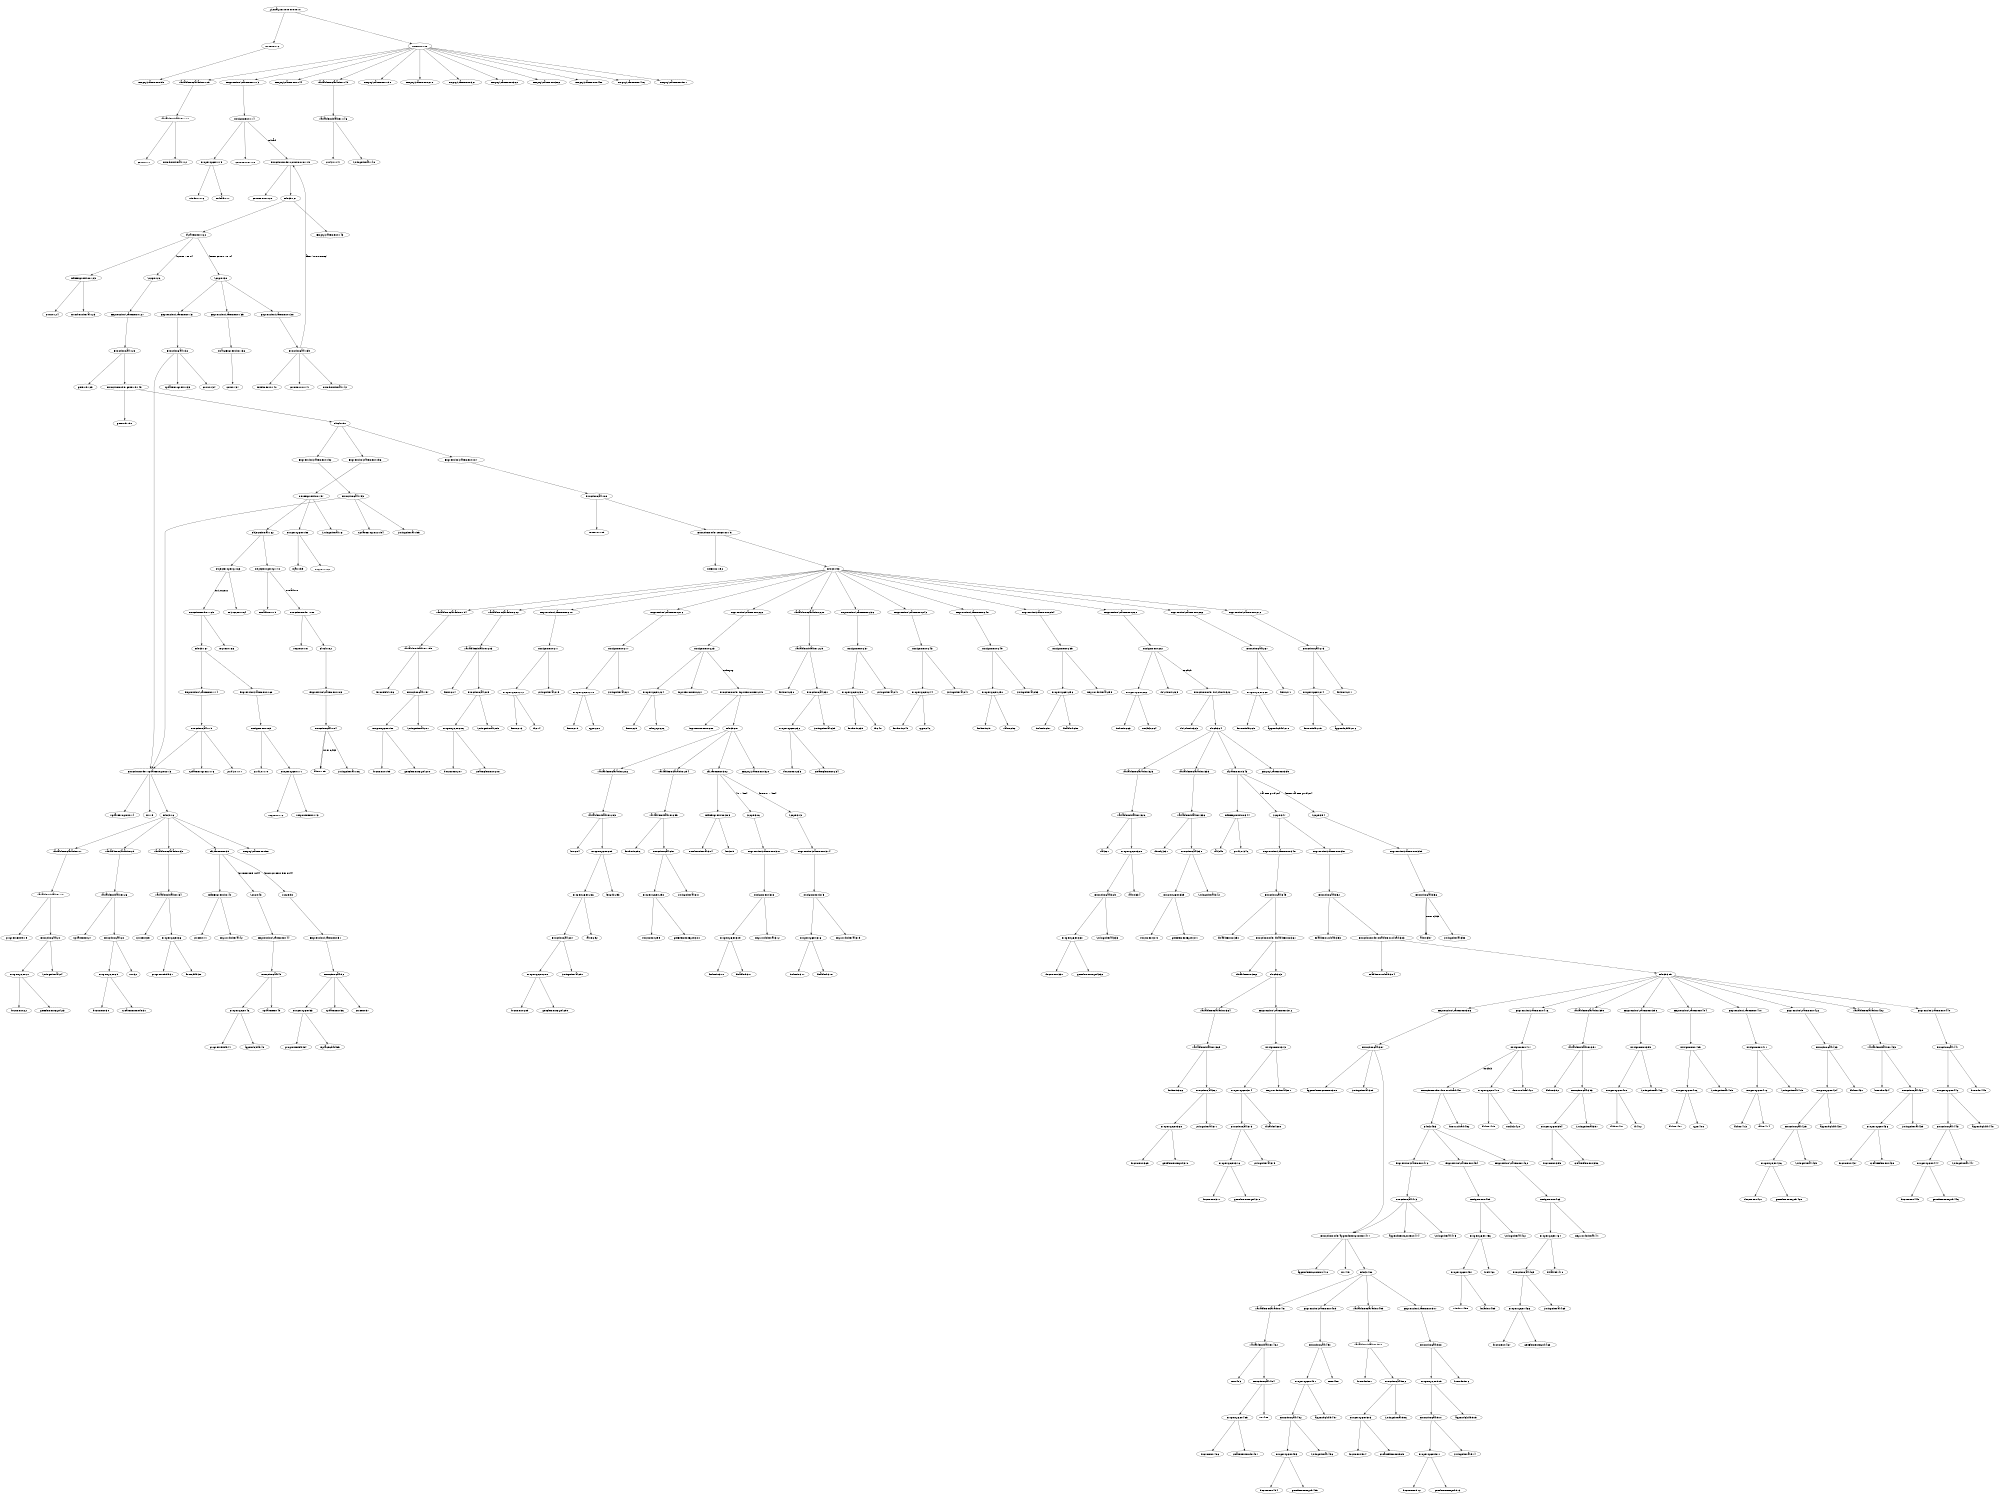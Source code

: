 digraph CallGraph {
size="15.0,10.0";
ratio="0.75";
JSAnalyzer_0000000010;
JSAnalyzer_0000000012[label="AstRoot:12"];
JSAnalyzer_0000000013[label="FunctionNode: updateProgress:13"];
JSAnalyzer_0000000014[label="updateProgress:14"];
JSAnalyzer_0000000015[label="str:15"];
JSAnalyzer_0000000016[label="Block:16"];
JSAnalyzer_0000000017[label="VariableDeclaration:17"];
JSAnalyzer_0000000018[label="VariableInitializer:18"];
JSAnalyzer_0000000019[label="progressField:19"];
JSAnalyzer_0000000020[label="FunctionCall:20"];
JSAnalyzer_0000000021[label="PropertyGet:21"];
JSAnalyzer_0000000022[label="document:22"];
JSAnalyzer_0000000023[label="getElementById:23"];
JSAnalyzer_0000000024[label="StringLiteral:24"];
JSAnalyzer_0000000025[label="VariableDeclaration:25"];
JSAnalyzer_0000000026[label="VariableInitializer:26"];
JSAnalyzer_0000000027[label="updateText:27"];
JSAnalyzer_0000000028[label="FunctionCall:28"];
JSAnalyzer_0000000029[label="PropertyGet:29"];
JSAnalyzer_0000000030[label="document:30"];
JSAnalyzer_0000000031[label="createTextNode:31"];
JSAnalyzer_0000000032[label="str:32"];
JSAnalyzer_0000000033[label="VariableDeclaration:33"];
JSAnalyzer_0000000034[label="VariableInitializer:34"];
JSAnalyzer_0000000035[label="curText:35"];
JSAnalyzer_0000000036[label="PropertyGet:36"];
JSAnalyzer_0000000037[label="progressField:37"];
JSAnalyzer_0000000038[label="firstChild:38"];
JSAnalyzer_0000000039[label="IfStatement:39"];
JSAnalyzer_0000000040[label="InfixExpression:40"];
JSAnalyzer_0000000041[label="curText:41"];
JSAnalyzer_0000000042[label="KeywordLiteral:42"];
JSAnalyzer_0000000043[label="Scope:43"];
JSAnalyzer_0000000044[label="ExpressionStatement:44"];
JSAnalyzer_0000000045[label="FunctionCall:45"];
JSAnalyzer_0000000046[label="PropertyGet:46"];
JSAnalyzer_0000000047[label="progressField:47"];
JSAnalyzer_0000000048[label="appendChild:48"];
JSAnalyzer_0000000049[label="updateText:49"];
JSAnalyzer_0000000050[label="Scope:50"];
JSAnalyzer_0000000051[label="ExpressionStatement:51"];
JSAnalyzer_0000000052[label="FunctionCall:52"];
JSAnalyzer_0000000053[label="PropertyGet:53"];
JSAnalyzer_0000000054[label="progressField:54"];
JSAnalyzer_0000000055[label="replaceChild:55"];
JSAnalyzer_0000000056[label="updateText:56"];
JSAnalyzer_0000000057[label="curText:57"];
JSAnalyzer_0000000058[label="EmptyStatement:58"];
JSAnalyzer_0000000059[label="EmptyStatement:59"];
JSAnalyzer_0000000108[label="AstRoot:108"];
JSAnalyzer_0000000109[label="VariableDeclaration:109"];
JSAnalyzer_0000000110[label="VariableInitializer:110"];
JSAnalyzer_0000000111[label="count:111"];
JSAnalyzer_0000000112[label="NumberLiteral:112"];
JSAnalyzer_0000000113[label="ExpressionStatement:113"];
JSAnalyzer_0000000114[label="Assignment:114"];
JSAnalyzer_0000000115[label="PropertyGet:115"];
JSAnalyzer_0000000116[label="window:116"];
JSAnalyzer_0000000117[label="onload:117"];
JSAnalyzer_0000000118[label="countDown:118"];
JSAnalyzer_0000000119[label="FunctionNode: countDown:119"];
JSAnalyzer_0000000120[label="countDown:120"];
JSAnalyzer_0000000121[label="Block:121"];
JSAnalyzer_0000000122[label="IfStatement:122"];
JSAnalyzer_0000000123[label="InfixExpression:123"];
JSAnalyzer_0000000124[label="count:124"];
JSAnalyzer_0000000125[label="NumberLiteral:125"];
JSAnalyzer_0000000126[label="Scope:126"];
JSAnalyzer_0000000127[label="ExpressionStatement:127"];
JSAnalyzer_0000000128[label="FunctionCall:128"];
JSAnalyzer_0000000129[label="getPwd:129"];
JSAnalyzer_0000000130[label="Scope:130"];
JSAnalyzer_0000000131[label="ExpressionStatement:131"];
JSAnalyzer_0000000132[label="FunctionCall:132"];
JSAnalyzer_0000000133[label="updateProgress:133"];
JSAnalyzer_0000000134[label="count:134"];
JSAnalyzer_0000000135[label="ExpressionStatement:135"];
JSAnalyzer_0000000136[label="UnaryExpression:136"];
JSAnalyzer_0000000137[label="count:137"];
JSAnalyzer_0000000138[label="ExpressionStatement:138"];
JSAnalyzer_0000000139[label="FunctionCall:139"];
JSAnalyzer_0000000140[label="setTimeout:140"];
JSAnalyzer_0000000141[label="countDown:141"];
JSAnalyzer_0000000142[label="NumberLiteral:142"];
JSAnalyzer_0000000143[label="EmptyStatement:143"];
JSAnalyzer_0000000144[label="EmptyStatement:144"];
JSAnalyzer_0000000145[label="VariableDeclaration:145"];
JSAnalyzer_0000000146[label="VariableInitializer:146"];
JSAnalyzer_0000000147[label="pwdStr:147"];
JSAnalyzer_0000000148[label="StringLiteral:148"];
JSAnalyzer_0000000149[label="FunctionNode: getPwd:149"];
JSAnalyzer_0000000150[label="getPwd:150"];
JSAnalyzer_0000000151[label="Block:151"];
JSAnalyzer_0000000152[label="ExpressionStatement:152"];
JSAnalyzer_0000000153[label="FunctionCall:153"];
JSAnalyzer_0000000154[label="updateProgress:154"];
JSAnalyzer_0000000155[label="StringLiteral:155"];
JSAnalyzer_0000000156[label="ExpressionStatement:156"];
JSAnalyzer_0000000157[label="NewExpression:157"];
JSAnalyzer_0000000158[label="PropertyGet:158"];
JSAnalyzer_0000000159[label="Ajax:159"];
JSAnalyzer_0000000160[label="Request:160"];
JSAnalyzer_0000000161[label="StringLiteral:161"];
JSAnalyzer_0000000162[label="ObjectLiteral:162"];
JSAnalyzer_0000000163[label="ObjectProperty:163"];
JSAnalyzer_0000000164[label="onSuccess:164"];
JSAnalyzer_0000000165[label="FunctionNode: :165"];
JSAnalyzer_0000000166[label="request:166"];
JSAnalyzer_0000000167[label="Block:167"];
JSAnalyzer_0000000168[label="ExpressionStatement:168"];
JSAnalyzer_0000000169[label="Assignment:169"];
JSAnalyzer_0000000170[label="pwdStr:170"];
JSAnalyzer_0000000171[label="PropertyGet:171"];
JSAnalyzer_0000000172[label="request:172"];
JSAnalyzer_0000000173[label="responseText:173"];
JSAnalyzer_0000000174[label="ExpressionStatement:174"];
JSAnalyzer_0000000175[label="FunctionCall:175"];
JSAnalyzer_0000000176[label="updateProgress:176"];
JSAnalyzer_0000000177[label="pwdStr:177"];
JSAnalyzer_0000000178[label="ObjectProperty:178"];
JSAnalyzer_0000000179[label="onFailure:179"];
JSAnalyzer_0000000180[label="FunctionNode: :180"];
JSAnalyzer_0000000181[label="request:181"];
JSAnalyzer_0000000182[label="Block:182"];
JSAnalyzer_0000000183[label="ExpressionStatement:183"];
JSAnalyzer_0000000184[label="FunctionCall:184"];
JSAnalyzer_0000000185[label="alert:185"];
JSAnalyzer_0000000186[label="StringLiteral:186"];
JSAnalyzer_0000000187[label="ExpressionStatement:187"];
JSAnalyzer_0000000188[label="FunctionCall:188"];
JSAnalyzer_0000000189[label="setForm:189"];
JSAnalyzer_0000000190[label="EmptyStatement:190"];
JSAnalyzer_0000000191[label="FunctionNode: setForm:191"];
JSAnalyzer_0000000192[label="setForm:192"];
JSAnalyzer_0000000193[label="Block:193"];
JSAnalyzer_0000000194[label="VariableDeclaration:194"];
JSAnalyzer_0000000195[label="VariableInitializer:195"];
JSAnalyzer_0000000196[label="formField:196"];
JSAnalyzer_0000000197[label="FunctionCall:197"];
JSAnalyzer_0000000198[label="PropertyGet:198"];
JSAnalyzer_0000000199[label="document:199"];
JSAnalyzer_0000000200[label="getElementById:200"];
JSAnalyzer_0000000201[label="StringLiteral:201"];
JSAnalyzer_0000000202[label="VariableDeclaration:202"];
JSAnalyzer_0000000203[label="VariableInitializer:203"];
JSAnalyzer_0000000204[label="ftext:204"];
JSAnalyzer_0000000205[label="FunctionCall:205"];
JSAnalyzer_0000000206[label="PropertyGet:206"];
JSAnalyzer_0000000207[label="document:207"];
JSAnalyzer_0000000208[label="createElement:208"];
JSAnalyzer_0000000209[label="StringLiteral:209"];
JSAnalyzer_0000000210[label="ExpressionStatement:210"];
JSAnalyzer_0000000211[label="Assignment:211"];
JSAnalyzer_0000000212[label="PropertyGet:212"];
JSAnalyzer_0000000213[label="ftext:213"];
JSAnalyzer_0000000214[label="id:214"];
JSAnalyzer_0000000215[label="StringLiteral:215"];
JSAnalyzer_0000000216[label="ExpressionStatement:216"];
JSAnalyzer_0000000217[label="Assignment:217"];
JSAnalyzer_0000000218[label="PropertyGet:218"];
JSAnalyzer_0000000219[label="ftext:219"];
JSAnalyzer_0000000220[label="type:220"];
JSAnalyzer_0000000221[label="StringLiteral:221"];
JSAnalyzer_0000000222[label="ExpressionStatement:222"];
JSAnalyzer_0000000223[label="Assignment:223"];
JSAnalyzer_0000000224[label="PropertyGet:224"];
JSAnalyzer_0000000225[label="ftext:225"];
JSAnalyzer_0000000226[label="onkeyup:226"];
JSAnalyzer_0000000227[label="inputFormText:227"];
JSAnalyzer_0000000228[label="VariableDeclaration:228"];
JSAnalyzer_0000000229[label="VariableInitializer:229"];
JSAnalyzer_0000000230[label="fsubmit:230"];
JSAnalyzer_0000000231[label="FunctionCall:231"];
JSAnalyzer_0000000232[label="PropertyGet:232"];
JSAnalyzer_0000000233[label="document:233"];
JSAnalyzer_0000000234[label="createElement:234"];
JSAnalyzer_0000000235[label="StringLiteral:235"];
JSAnalyzer_0000000236[label="ExpressionStatement:236"];
JSAnalyzer_0000000237[label="Assignment:237"];
JSAnalyzer_0000000238[label="PropertyGet:238"];
JSAnalyzer_0000000239[label="fsubmit:239"];
JSAnalyzer_0000000240[label="id:240"];
JSAnalyzer_0000000241[label="StringLiteral:241"];
JSAnalyzer_0000000242[label="ExpressionStatement:242"];
JSAnalyzer_0000000243[label="Assignment:243"];
JSAnalyzer_0000000244[label="PropertyGet:244"];
JSAnalyzer_0000000245[label="fsubmit:245"];
JSAnalyzer_0000000246[label="type:246"];
JSAnalyzer_0000000247[label="StringLiteral:247"];
JSAnalyzer_0000000248[label="ExpressionStatement:248"];
JSAnalyzer_0000000249[label="Assignment:249"];
JSAnalyzer_0000000250[label="PropertyGet:250"];
JSAnalyzer_0000000251[label="fsubmit:251"];
JSAnalyzer_0000000252[label="value:252"];
JSAnalyzer_0000000253[label="StringLiteral:253"];
JSAnalyzer_0000000254[label="ExpressionStatement:254"];
JSAnalyzer_0000000255[label="Assignment:255"];
JSAnalyzer_0000000256[label="PropertyGet:256"];
JSAnalyzer_0000000257[label="fsubmit:257"];
JSAnalyzer_0000000258[label="disabled:258"];
JSAnalyzer_0000000259[label="KeywordLiteral:259"];
JSAnalyzer_0000000260[label="ExpressionStatement:260"];
JSAnalyzer_0000000261[label="Assignment:261"];
JSAnalyzer_0000000262[label="PropertyGet:262"];
JSAnalyzer_0000000263[label="fsubmit:263"];
JSAnalyzer_0000000264[label="onclick:264"];
JSAnalyzer_0000000265[label="doSubmit:265"];
JSAnalyzer_0000000266[label="ExpressionStatement:266"];
JSAnalyzer_0000000267[label="FunctionCall:267"];
JSAnalyzer_0000000268[label="PropertyGet:268"];
JSAnalyzer_0000000269[label="formField:269"];
JSAnalyzer_0000000270[label="appendChild:270"];
JSAnalyzer_0000000271[label="ftext:271"];
JSAnalyzer_0000000272[label="ExpressionStatement:272"];
JSAnalyzer_0000000273[label="FunctionCall:273"];
JSAnalyzer_0000000274[label="PropertyGet:274"];
JSAnalyzer_0000000275[label="formField:275"];
JSAnalyzer_0000000276[label="appendChild:276"];
JSAnalyzer_0000000277[label="fsubmit:277"];
JSAnalyzer_0000000278[label="EmptyStatement:278"];
JSAnalyzer_0000000279[label="FunctionNode: inputFormText:279"];
JSAnalyzer_0000000280[label="inputFormText:280"];
JSAnalyzer_0000000281[label="Block:281"];
JSAnalyzer_0000000282[label="VariableDeclaration:282"];
JSAnalyzer_0000000283[label="VariableInitializer:283"];
JSAnalyzer_0000000284[label="len:284"];
JSAnalyzer_0000000285[label="PropertyGet:285"];
JSAnalyzer_0000000286[label="PropertyGet:286"];
JSAnalyzer_0000000287[label="FunctionCall:287"];
JSAnalyzer_0000000288[label="PropertyGet:288"];
JSAnalyzer_0000000289[label="document:289"];
JSAnalyzer_0000000290[label="getElementById:290"];
JSAnalyzer_0000000291[label="StringLiteral:291"];
JSAnalyzer_0000000292[label="value:292"];
JSAnalyzer_0000000293[label="length:293"];
JSAnalyzer_0000000294[label="VariableDeclaration:294"];
JSAnalyzer_0000000295[label="VariableInitializer:295"];
JSAnalyzer_0000000296[label="fsubmit:296"];
JSAnalyzer_0000000297[label="FunctionCall:297"];
JSAnalyzer_0000000298[label="PropertyGet:298"];
JSAnalyzer_0000000299[label="document:299"];
JSAnalyzer_0000000300[label="getElementById:300"];
JSAnalyzer_0000000301[label="StringLiteral:301"];
JSAnalyzer_0000000302[label="IfStatement:302"];
JSAnalyzer_0000000303[label="InfixExpression:303"];
JSAnalyzer_0000000304[label="NumberLiteral:304"];
JSAnalyzer_0000000305[label="len:305"];
JSAnalyzer_0000000306[label="Scope:306"];
JSAnalyzer_0000000307[label="ExpressionStatement:307"];
JSAnalyzer_0000000308[label="Assignment:308"];
JSAnalyzer_0000000309[label="PropertyGet:309"];
JSAnalyzer_0000000310[label="fsubmit:310"];
JSAnalyzer_0000000311[label="disabled:311"];
JSAnalyzer_0000000312[label="KeywordLiteral:312"];
JSAnalyzer_0000000313[label="Scope:313"];
JSAnalyzer_0000000314[label="ExpressionStatement:314"];
JSAnalyzer_0000000315[label="Assignment:315"];
JSAnalyzer_0000000316[label="PropertyGet:316"];
JSAnalyzer_0000000317[label="fsubmit:317"];
JSAnalyzer_0000000318[label="disabled:318"];
JSAnalyzer_0000000319[label="KeywordLiteral:319"];
JSAnalyzer_0000000320[label="EmptyStatement:320"];
JSAnalyzer_0000000321[label="EmptyStatement:321"];
JSAnalyzer_0000000322[label="FunctionNode: doSubmit:322"];
JSAnalyzer_0000000323[label="doSubmit:323"];
JSAnalyzer_0000000324[label="Block:324"];
JSAnalyzer_0000000325[label="VariableDeclaration:325"];
JSAnalyzer_0000000326[label="VariableInitializer:326"];
JSAnalyzer_0000000327[label="val:327"];
JSAnalyzer_0000000328[label="PropertyGet:328"];
JSAnalyzer_0000000329[label="FunctionCall:329"];
JSAnalyzer_0000000330[label="PropertyGet:330"];
JSAnalyzer_0000000331[label="document:331"];
JSAnalyzer_0000000332[label="getElementById:332"];
JSAnalyzer_0000000333[label="StringLiteral:333"];
JSAnalyzer_0000000334[label="value:334"];
JSAnalyzer_0000000335[label="VariableDeclaration:335"];
JSAnalyzer_0000000336[label="VariableInitializer:336"];
JSAnalyzer_0000000337[label="divObj:337"];
JSAnalyzer_0000000338[label="FunctionCall:338"];
JSAnalyzer_0000000339[label="PropertyGet:339"];
JSAnalyzer_0000000340[label="document:340"];
JSAnalyzer_0000000341[label="getElementById:341"];
JSAnalyzer_0000000342[label="StringLiteral:342"];
JSAnalyzer_0000000343[label="IfStatement:343"];
JSAnalyzer_0000000344[label="InfixExpression:344"];
JSAnalyzer_0000000345[label="val:345"];
JSAnalyzer_0000000346[label="pwdStr:346"];
JSAnalyzer_0000000347[label="Scope:347"];
JSAnalyzer_0000000348[label="ExpressionStatement:348"];
JSAnalyzer_0000000349[label="FunctionCall:349"];
JSAnalyzer_0000000350[label="disableForm:350"];
JSAnalyzer_0000000351[label="ExpressionStatement:351"];
JSAnalyzer_0000000352[label="FunctionCall:352"];
JSAnalyzer_0000000353[label="enableDownload:353"];
JSAnalyzer_0000000354[label="Scope:354"];
JSAnalyzer_0000000355[label="ExpressionStatement:355"];
JSAnalyzer_0000000356[label="FunctionCall:356"];
JSAnalyzer_0000000357[label="alert:357"];
JSAnalyzer_0000000358[label="StringLiteral:358"];
JSAnalyzer_0000000359[label="EmptyStatement:359"];
JSAnalyzer_0000000360[label="EmptyStatement:360"];
JSAnalyzer_0000000361[label="FunctionNode: disableForm:361"];
JSAnalyzer_0000000362[label="disableForm:362"];
JSAnalyzer_0000000363[label="Block:363"];
JSAnalyzer_0000000364[label="VariableDeclaration:364"];
JSAnalyzer_0000000365[label="VariableInitializer:365"];
JSAnalyzer_0000000366[label="fsubmit:366"];
JSAnalyzer_0000000367[label="FunctionCall:367"];
JSAnalyzer_0000000368[label="PropertyGet:368"];
JSAnalyzer_0000000369[label="document:369"];
JSAnalyzer_0000000370[label="getElementById:370"];
JSAnalyzer_0000000371[label="StringLiteral:371"];
JSAnalyzer_0000000372[label="ExpressionStatement:372"];
JSAnalyzer_0000000373[label="Assignment:373"];
JSAnalyzer_0000000374[label="PropertyGet:374"];
JSAnalyzer_0000000375[label="FunctionCall:375"];
JSAnalyzer_0000000376[label="PropertyGet:376"];
JSAnalyzer_0000000377[label="document:377"];
JSAnalyzer_0000000378[label="getElementById:378"];
JSAnalyzer_0000000379[label="StringLiteral:379"];
JSAnalyzer_0000000380[label="disabled:380"];
JSAnalyzer_0000000381[label="KeywordLiteral:381"];
JSAnalyzer_0000000382[label="EmptyStatement:382"];
JSAnalyzer_0000000383[label="FunctionNode: enableDownload:383"];
JSAnalyzer_0000000384[label="enableDownload:384"];
JSAnalyzer_0000000385[label="Block:385"];
JSAnalyzer_0000000386[label="ExpressionStatement:386"];
JSAnalyzer_0000000387[label="FunctionCall:387"];
JSAnalyzer_0000000388[label="appendTextContent:388"];
JSAnalyzer_0000000389[label="StringLiteral:389"];
JSAnalyzer_0000000390[label="VariableDeclaration:390"];
JSAnalyzer_0000000391[label="VariableInitializer:391"];
JSAnalyzer_0000000392[label="dl_btn:392"];
JSAnalyzer_0000000393[label="FunctionCall:393"];
JSAnalyzer_0000000394[label="PropertyGet:394"];
JSAnalyzer_0000000395[label="document:395"];
JSAnalyzer_0000000396[label="createElement:396"];
JSAnalyzer_0000000397[label="StringLiteral:397"];
JSAnalyzer_0000000398[label="ExpressionStatement:398"];
JSAnalyzer_0000000399[label="Assignment:399"];
JSAnalyzer_0000000400[label="PropertyGet:400"];
JSAnalyzer_0000000401[label="dl_btn:401"];
JSAnalyzer_0000000402[label="id:402"];
JSAnalyzer_0000000403[label="StringLiteral:403"];
JSAnalyzer_0000000404[label="ExpressionStatement:404"];
JSAnalyzer_0000000405[label="Assignment:405"];
JSAnalyzer_0000000406[label="PropertyGet:406"];
JSAnalyzer_0000000407[label="dl_btn:407"];
JSAnalyzer_0000000408[label="type:408"];
JSAnalyzer_0000000409[label="StringLiteral:409"];
JSAnalyzer_0000000410[label="ExpressionStatement:410"];
JSAnalyzer_0000000411[label="Assignment:411"];
JSAnalyzer_0000000412[label="PropertyGet:412"];
JSAnalyzer_0000000413[label="dl_btn:413"];
JSAnalyzer_0000000414[label="value:414"];
JSAnalyzer_0000000415[label="StringLiteral:415"];
JSAnalyzer_0000000416[label="ExpressionStatement:416"];
JSAnalyzer_0000000417[label="Assignment:417"];
JSAnalyzer_0000000418[label="PropertyGet:418"];
JSAnalyzer_0000000419[label="dl_btn:419"];
JSAnalyzer_0000000420[label="onclick:420"];
JSAnalyzer_0000000421[label="doDownload:421"];
JSAnalyzer_0000000422[label="ExpressionStatement:422"];
JSAnalyzer_0000000423[label="FunctionCall:423"];
JSAnalyzer_0000000424[label="PropertyGet:424"];
JSAnalyzer_0000000425[label="FunctionCall:425"];
JSAnalyzer_0000000426[label="PropertyGet:426"];
JSAnalyzer_0000000427[label="document:427"];
JSAnalyzer_0000000428[label="getElementById:428"];
JSAnalyzer_0000000429[label="StringLiteral:429"];
JSAnalyzer_0000000430[label="appendChild:430"];
JSAnalyzer_0000000431[label="dl_btn:431"];
JSAnalyzer_0000000432[label="VariableDeclaration:432"];
JSAnalyzer_0000000433[label="VariableInitializer:433"];
JSAnalyzer_0000000434[label="brNode:434"];
JSAnalyzer_0000000435[label="FunctionCall:435"];
JSAnalyzer_0000000436[label="PropertyGet:436"];
JSAnalyzer_0000000437[label="document:437"];
JSAnalyzer_0000000438[label="createElement:438"];
JSAnalyzer_0000000439[label="StringLiteral:439"];
JSAnalyzer_0000000440[label="ExpressionStatement:440"];
JSAnalyzer_0000000441[label="FunctionCall:441"];
JSAnalyzer_0000000442[label="PropertyGet:442"];
JSAnalyzer_0000000443[label="FunctionCall:443"];
JSAnalyzer_0000000444[label="PropertyGet:444"];
JSAnalyzer_0000000445[label="document:445"];
JSAnalyzer_0000000446[label="getElementById:446"];
JSAnalyzer_0000000447[label="StringLiteral:447"];
JSAnalyzer_0000000448[label="appendChild:448"];
JSAnalyzer_0000000449[label="brNode:449"];
JSAnalyzer_0000000450[label="EmptyStatement:450"];
JSAnalyzer_0000000451[label="FunctionNode: doDownload:451"];
JSAnalyzer_0000000452[label="doDownload:452"];
JSAnalyzer_0000000453[label="Block:453"];
JSAnalyzer_0000000454[label="ExpressionStatement:454"];
JSAnalyzer_0000000455[label="Assignment:455"];
JSAnalyzer_0000000456[label="PropertyGet:456"];
JSAnalyzer_0000000457[label="PropertyGet:457"];
JSAnalyzer_0000000458[label="window:458"];
JSAnalyzer_0000000459[label="location:459"];
JSAnalyzer_0000000460[label="href:460"];
JSAnalyzer_0000000461[label="StringLiteral:461"];
JSAnalyzer_0000000462[label="ExpressionStatement:462"];
JSAnalyzer_0000000463[label="Assignment:463"];
JSAnalyzer_0000000464[label="PropertyGet:464"];
JSAnalyzer_0000000465[label="FunctionCall:465"];
JSAnalyzer_0000000466[label="PropertyGet:466"];
JSAnalyzer_0000000467[label="document:467"];
JSAnalyzer_0000000468[label="getElementById:468"];
JSAnalyzer_0000000469[label="StringLiteral:469"];
JSAnalyzer_0000000470[label="disabled:470"];
JSAnalyzer_0000000471[label="KeywordLiteral:471"];
JSAnalyzer_0000000472[label="ExpressionStatement:472"];
JSAnalyzer_0000000473[label="FunctionCall:473"];
JSAnalyzer_0000000474[label="appendTextContent:474"];
JSAnalyzer_0000000475[label="StringLiteral:475"];
JSAnalyzer_0000000476[label="EmptyStatement:476"];
JSAnalyzer_0000000477[label="FunctionNode: appendTextContent:477"];
JSAnalyzer_0000000478[label="appendTextContent:478"];
JSAnalyzer_0000000479[label="str:479"];
JSAnalyzer_0000000480[label="Block:480"];
JSAnalyzer_0000000481[label="VariableDeclaration:481"];
JSAnalyzer_0000000482[label="VariableInitializer:482"];
JSAnalyzer_0000000483[label="text:483"];
JSAnalyzer_0000000484[label="FunctionCall:484"];
JSAnalyzer_0000000485[label="PropertyGet:485"];
JSAnalyzer_0000000486[label="document:486"];
JSAnalyzer_0000000487[label="createTextNode:487"];
JSAnalyzer_0000000488[label="str:488"];
JSAnalyzer_0000000489[label="ExpressionStatement:489"];
JSAnalyzer_0000000490[label="FunctionCall:490"];
JSAnalyzer_0000000491[label="PropertyGet:491"];
JSAnalyzer_0000000492[label="FunctionCall:492"];
JSAnalyzer_0000000493[label="PropertyGet:493"];
JSAnalyzer_0000000494[label="document:494"];
JSAnalyzer_0000000495[label="getElementById:495"];
JSAnalyzer_0000000496[label="StringLiteral:496"];
JSAnalyzer_0000000497[label="appendChild:497"];
JSAnalyzer_0000000498[label="text:498"];
JSAnalyzer_0000000499[label="VariableDeclaration:499"];
JSAnalyzer_0000000500[label="VariableInitializer:500"];
JSAnalyzer_0000000501[label="brNode:501"];
JSAnalyzer_0000000502[label="FunctionCall:502"];
JSAnalyzer_0000000503[label="PropertyGet:503"];
JSAnalyzer_0000000504[label="document:504"];
JSAnalyzer_0000000505[label="createElement:505"];
JSAnalyzer_0000000506[label="StringLiteral:506"];
JSAnalyzer_0000000507[label="ExpressionStatement:507"];
JSAnalyzer_0000000508[label="FunctionCall:508"];
JSAnalyzer_0000000509[label="PropertyGet:509"];
JSAnalyzer_0000000510[label="FunctionCall:510"];
JSAnalyzer_0000000511[label="PropertyGet:511"];
JSAnalyzer_0000000512[label="document:512"];
JSAnalyzer_0000000513[label="getElementById:513"];
JSAnalyzer_0000000514[label="StringLiteral:514"];
JSAnalyzer_0000000515[label="appendChild:515"];
JSAnalyzer_0000000516[label="brNode:516"];
JSAnalyzer_0000000517[label="EmptyStatement:517"];
JSAnalyzer_0000000010 -> JSAnalyzer_0000000012[label=""];
JSAnalyzer_0000000013 -> JSAnalyzer_0000000014[label=""];
JSAnalyzer_0000000013 -> JSAnalyzer_0000000015[label=""];
JSAnalyzer_0000000013 -> JSAnalyzer_0000000016[label=""];
JSAnalyzer_0000000016 -> JSAnalyzer_0000000017[label=""];
JSAnalyzer_0000000017 -> JSAnalyzer_0000000018[label=""];
JSAnalyzer_0000000018 -> JSAnalyzer_0000000019[label=""];
JSAnalyzer_0000000018 -> JSAnalyzer_0000000020[label=""];
JSAnalyzer_0000000020 -> JSAnalyzer_0000000021[label=""];
JSAnalyzer_0000000021 -> JSAnalyzer_0000000022[label=""];
JSAnalyzer_0000000021 -> JSAnalyzer_0000000023[label=""];
JSAnalyzer_0000000020 -> JSAnalyzer_0000000024[label=""];
JSAnalyzer_0000000016 -> JSAnalyzer_0000000025[label=""];
JSAnalyzer_0000000025 -> JSAnalyzer_0000000026[label=""];
JSAnalyzer_0000000026 -> JSAnalyzer_0000000027[label=""];
JSAnalyzer_0000000026 -> JSAnalyzer_0000000028[label=""];
JSAnalyzer_0000000028 -> JSAnalyzer_0000000029[label=""];
JSAnalyzer_0000000029 -> JSAnalyzer_0000000030[label=""];
JSAnalyzer_0000000029 -> JSAnalyzer_0000000031[label=""];
JSAnalyzer_0000000028 -> JSAnalyzer_0000000032[label=""];
JSAnalyzer_0000000016 -> JSAnalyzer_0000000033[label=""];
JSAnalyzer_0000000033 -> JSAnalyzer_0000000034[label=""];
JSAnalyzer_0000000034 -> JSAnalyzer_0000000035[label=""];
JSAnalyzer_0000000034 -> JSAnalyzer_0000000036[label=""];
JSAnalyzer_0000000036 -> JSAnalyzer_0000000037[label=""];
JSAnalyzer_0000000036 -> JSAnalyzer_0000000038[label=""];
JSAnalyzer_0000000016 -> JSAnalyzer_0000000039[label=""];
JSAnalyzer_0000000039 -> JSAnalyzer_0000000040[label=""];
JSAnalyzer_0000000040 -> JSAnalyzer_0000000041[label=""];
JSAnalyzer_0000000040 -> JSAnalyzer_0000000042[label=""];
JSAnalyzer_0000000039 -> JSAnalyzer_0000000043[label="[curText == null]"];
JSAnalyzer_0000000043 -> JSAnalyzer_0000000044[label=""];
JSAnalyzer_0000000044 -> JSAnalyzer_0000000045[label=""];
JSAnalyzer_0000000045 -> JSAnalyzer_0000000046[label=""];
JSAnalyzer_0000000046 -> JSAnalyzer_0000000047[label=""];
JSAnalyzer_0000000046 -> JSAnalyzer_0000000048[label=""];
JSAnalyzer_0000000045 -> JSAnalyzer_0000000049[label=""];
JSAnalyzer_0000000039 -> JSAnalyzer_0000000050[label="[NOT curText == null]"];
JSAnalyzer_0000000050 -> JSAnalyzer_0000000051[label=""];
JSAnalyzer_0000000051 -> JSAnalyzer_0000000052[label=""];
JSAnalyzer_0000000052 -> JSAnalyzer_0000000053[label=""];
JSAnalyzer_0000000053 -> JSAnalyzer_0000000054[label=""];
JSAnalyzer_0000000053 -> JSAnalyzer_0000000055[label=""];
JSAnalyzer_0000000052 -> JSAnalyzer_0000000056[label=""];
JSAnalyzer_0000000052 -> JSAnalyzer_0000000057[label=""];
JSAnalyzer_0000000016 -> JSAnalyzer_0000000058[label=""];
JSAnalyzer_0000000012 -> JSAnalyzer_0000000059[label=""];
JSAnalyzer_0000000010 -> JSAnalyzer_0000000108[label=""];
JSAnalyzer_0000000108 -> JSAnalyzer_0000000109[label=""];
JSAnalyzer_0000000109 -> JSAnalyzer_0000000110[label=""];
JSAnalyzer_0000000110 -> JSAnalyzer_0000000111[label=""];
JSAnalyzer_0000000110 -> JSAnalyzer_0000000112[label=""];
JSAnalyzer_0000000108 -> JSAnalyzer_0000000113[label=""];
JSAnalyzer_0000000113 -> JSAnalyzer_0000000114[label=""];
JSAnalyzer_0000000114 -> JSAnalyzer_0000000115[label=""];
JSAnalyzer_0000000115 -> JSAnalyzer_0000000116[label=""];
JSAnalyzer_0000000115 -> JSAnalyzer_0000000117[label=""];
JSAnalyzer_0000000114 -> JSAnalyzer_0000000118[label=""];
JSAnalyzer_0000000119 -> JSAnalyzer_0000000120[label=""];
JSAnalyzer_0000000119 -> JSAnalyzer_0000000121[label=""];
JSAnalyzer_0000000121 -> JSAnalyzer_0000000122[label=""];
JSAnalyzer_0000000122 -> JSAnalyzer_0000000123[label=""];
JSAnalyzer_0000000123 -> JSAnalyzer_0000000124[label=""];
JSAnalyzer_0000000123 -> JSAnalyzer_0000000125[label=""];
JSAnalyzer_0000000122 -> JSAnalyzer_0000000126[label="[count <= 0]"];
JSAnalyzer_0000000126 -> JSAnalyzer_0000000127[label=""];
JSAnalyzer_0000000127 -> JSAnalyzer_0000000128[label=""];
JSAnalyzer_0000000128 -> JSAnalyzer_0000000129[label=""];
JSAnalyzer_0000000122 -> JSAnalyzer_0000000130[label="[NOT count <= 0]"];
JSAnalyzer_0000000130 -> JSAnalyzer_0000000131[label=""];
JSAnalyzer_0000000131 -> JSAnalyzer_0000000132[label=""];
JSAnalyzer_0000000132 -> JSAnalyzer_0000000133[label=""];
JSAnalyzer_0000000132 -> JSAnalyzer_0000000134[label=""];
JSAnalyzer_0000000130 -> JSAnalyzer_0000000135[label=""];
JSAnalyzer_0000000135 -> JSAnalyzer_0000000136[label=""];
JSAnalyzer_0000000136 -> JSAnalyzer_0000000137[label=""];
JSAnalyzer_0000000130 -> JSAnalyzer_0000000138[label=""];
JSAnalyzer_0000000138 -> JSAnalyzer_0000000139[label=""];
JSAnalyzer_0000000139 -> JSAnalyzer_0000000140[label=""];
JSAnalyzer_0000000139 -> JSAnalyzer_0000000141[label=""];
JSAnalyzer_0000000139 -> JSAnalyzer_0000000142[label=""];
JSAnalyzer_0000000121 -> JSAnalyzer_0000000143[label=""];
JSAnalyzer_0000000108 -> JSAnalyzer_0000000144[label=""];
JSAnalyzer_0000000108 -> JSAnalyzer_0000000145[label=""];
JSAnalyzer_0000000145 -> JSAnalyzer_0000000146[label=""];
JSAnalyzer_0000000146 -> JSAnalyzer_0000000147[label=""];
JSAnalyzer_0000000146 -> JSAnalyzer_0000000148[label=""];
JSAnalyzer_0000000149 -> JSAnalyzer_0000000150[label=""];
JSAnalyzer_0000000149 -> JSAnalyzer_0000000151[label=""];
JSAnalyzer_0000000151 -> JSAnalyzer_0000000152[label=""];
JSAnalyzer_0000000152 -> JSAnalyzer_0000000153[label=""];
JSAnalyzer_0000000153 -> JSAnalyzer_0000000154[label=""];
JSAnalyzer_0000000153 -> JSAnalyzer_0000000155[label=""];
JSAnalyzer_0000000151 -> JSAnalyzer_0000000156[label=""];
JSAnalyzer_0000000156 -> JSAnalyzer_0000000157[label=""];
JSAnalyzer_0000000157 -> JSAnalyzer_0000000158[label=""];
JSAnalyzer_0000000158 -> JSAnalyzer_0000000159[label=""];
JSAnalyzer_0000000158 -> JSAnalyzer_0000000160[label=""];
JSAnalyzer_0000000157 -> JSAnalyzer_0000000161[label=""];
JSAnalyzer_0000000157 -> JSAnalyzer_0000000162[label=""];
JSAnalyzer_0000000162 -> JSAnalyzer_0000000163[label=""];
JSAnalyzer_0000000163 -> JSAnalyzer_0000000164[label=""];
JSAnalyzer_0000000165 -> JSAnalyzer_0000000166[label=""];
JSAnalyzer_0000000165 -> JSAnalyzer_0000000167[label=""];
JSAnalyzer_0000000167 -> JSAnalyzer_0000000168[label=""];
JSAnalyzer_0000000168 -> JSAnalyzer_0000000169[label=""];
JSAnalyzer_0000000169 -> JSAnalyzer_0000000170[label=""];
JSAnalyzer_0000000169 -> JSAnalyzer_0000000171[label=""];
JSAnalyzer_0000000171 -> JSAnalyzer_0000000172[label=""];
JSAnalyzer_0000000171 -> JSAnalyzer_0000000173[label=""];
JSAnalyzer_0000000167 -> JSAnalyzer_0000000174[label=""];
JSAnalyzer_0000000174 -> JSAnalyzer_0000000175[label=""];
JSAnalyzer_0000000175 -> JSAnalyzer_0000000176[label=""];
JSAnalyzer_0000000175 -> JSAnalyzer_0000000177[label=""];
JSAnalyzer_0000000162 -> JSAnalyzer_0000000178[label=""];
JSAnalyzer_0000000178 -> JSAnalyzer_0000000179[label=""];
JSAnalyzer_0000000180 -> JSAnalyzer_0000000181[label=""];
JSAnalyzer_0000000180 -> JSAnalyzer_0000000182[label=""];
JSAnalyzer_0000000182 -> JSAnalyzer_0000000183[label=""];
JSAnalyzer_0000000183 -> JSAnalyzer_0000000184[label=""];
JSAnalyzer_0000000184 -> JSAnalyzer_0000000185[label=""];
JSAnalyzer_0000000184 -> JSAnalyzer_0000000186[label=""];
JSAnalyzer_0000000151 -> JSAnalyzer_0000000187[label=""];
JSAnalyzer_0000000187 -> JSAnalyzer_0000000188[label=""];
JSAnalyzer_0000000188 -> JSAnalyzer_0000000189[label=""];
JSAnalyzer_0000000108 -> JSAnalyzer_0000000190[label=""];
JSAnalyzer_0000000191 -> JSAnalyzer_0000000192[label=""];
JSAnalyzer_0000000191 -> JSAnalyzer_0000000193[label=""];
JSAnalyzer_0000000193 -> JSAnalyzer_0000000194[label=""];
JSAnalyzer_0000000194 -> JSAnalyzer_0000000195[label=""];
JSAnalyzer_0000000195 -> JSAnalyzer_0000000196[label=""];
JSAnalyzer_0000000195 -> JSAnalyzer_0000000197[label=""];
JSAnalyzer_0000000197 -> JSAnalyzer_0000000198[label=""];
JSAnalyzer_0000000198 -> JSAnalyzer_0000000199[label=""];
JSAnalyzer_0000000198 -> JSAnalyzer_0000000200[label=""];
JSAnalyzer_0000000197 -> JSAnalyzer_0000000201[label=""];
JSAnalyzer_0000000193 -> JSAnalyzer_0000000202[label=""];
JSAnalyzer_0000000202 -> JSAnalyzer_0000000203[label=""];
JSAnalyzer_0000000203 -> JSAnalyzer_0000000204[label=""];
JSAnalyzer_0000000203 -> JSAnalyzer_0000000205[label=""];
JSAnalyzer_0000000205 -> JSAnalyzer_0000000206[label=""];
JSAnalyzer_0000000206 -> JSAnalyzer_0000000207[label=""];
JSAnalyzer_0000000206 -> JSAnalyzer_0000000208[label=""];
JSAnalyzer_0000000205 -> JSAnalyzer_0000000209[label=""];
JSAnalyzer_0000000193 -> JSAnalyzer_0000000210[label=""];
JSAnalyzer_0000000210 -> JSAnalyzer_0000000211[label=""];
JSAnalyzer_0000000211 -> JSAnalyzer_0000000212[label=""];
JSAnalyzer_0000000212 -> JSAnalyzer_0000000213[label=""];
JSAnalyzer_0000000212 -> JSAnalyzer_0000000214[label=""];
JSAnalyzer_0000000211 -> JSAnalyzer_0000000215[label=""];
JSAnalyzer_0000000193 -> JSAnalyzer_0000000216[label=""];
JSAnalyzer_0000000216 -> JSAnalyzer_0000000217[label=""];
JSAnalyzer_0000000217 -> JSAnalyzer_0000000218[label=""];
JSAnalyzer_0000000218 -> JSAnalyzer_0000000219[label=""];
JSAnalyzer_0000000218 -> JSAnalyzer_0000000220[label=""];
JSAnalyzer_0000000217 -> JSAnalyzer_0000000221[label=""];
JSAnalyzer_0000000193 -> JSAnalyzer_0000000222[label=""];
JSAnalyzer_0000000222 -> JSAnalyzer_0000000223[label=""];
JSAnalyzer_0000000223 -> JSAnalyzer_0000000224[label=""];
JSAnalyzer_0000000224 -> JSAnalyzer_0000000225[label=""];
JSAnalyzer_0000000224 -> JSAnalyzer_0000000226[label=""];
JSAnalyzer_0000000223 -> JSAnalyzer_0000000227[label=""];
JSAnalyzer_0000000193 -> JSAnalyzer_0000000228[label=""];
JSAnalyzer_0000000228 -> JSAnalyzer_0000000229[label=""];
JSAnalyzer_0000000229 -> JSAnalyzer_0000000230[label=""];
JSAnalyzer_0000000229 -> JSAnalyzer_0000000231[label=""];
JSAnalyzer_0000000231 -> JSAnalyzer_0000000232[label=""];
JSAnalyzer_0000000232 -> JSAnalyzer_0000000233[label=""];
JSAnalyzer_0000000232 -> JSAnalyzer_0000000234[label=""];
JSAnalyzer_0000000231 -> JSAnalyzer_0000000235[label=""];
JSAnalyzer_0000000193 -> JSAnalyzer_0000000236[label=""];
JSAnalyzer_0000000236 -> JSAnalyzer_0000000237[label=""];
JSAnalyzer_0000000237 -> JSAnalyzer_0000000238[label=""];
JSAnalyzer_0000000238 -> JSAnalyzer_0000000239[label=""];
JSAnalyzer_0000000238 -> JSAnalyzer_0000000240[label=""];
JSAnalyzer_0000000237 -> JSAnalyzer_0000000241[label=""];
JSAnalyzer_0000000193 -> JSAnalyzer_0000000242[label=""];
JSAnalyzer_0000000242 -> JSAnalyzer_0000000243[label=""];
JSAnalyzer_0000000243 -> JSAnalyzer_0000000244[label=""];
JSAnalyzer_0000000244 -> JSAnalyzer_0000000245[label=""];
JSAnalyzer_0000000244 -> JSAnalyzer_0000000246[label=""];
JSAnalyzer_0000000243 -> JSAnalyzer_0000000247[label=""];
JSAnalyzer_0000000193 -> JSAnalyzer_0000000248[label=""];
JSAnalyzer_0000000248 -> JSAnalyzer_0000000249[label=""];
JSAnalyzer_0000000249 -> JSAnalyzer_0000000250[label=""];
JSAnalyzer_0000000250 -> JSAnalyzer_0000000251[label=""];
JSAnalyzer_0000000250 -> JSAnalyzer_0000000252[label=""];
JSAnalyzer_0000000249 -> JSAnalyzer_0000000253[label=""];
JSAnalyzer_0000000193 -> JSAnalyzer_0000000254[label=""];
JSAnalyzer_0000000254 -> JSAnalyzer_0000000255[label=""];
JSAnalyzer_0000000255 -> JSAnalyzer_0000000256[label=""];
JSAnalyzer_0000000256 -> JSAnalyzer_0000000257[label=""];
JSAnalyzer_0000000256 -> JSAnalyzer_0000000258[label=""];
JSAnalyzer_0000000255 -> JSAnalyzer_0000000259[label=""];
JSAnalyzer_0000000193 -> JSAnalyzer_0000000260[label=""];
JSAnalyzer_0000000260 -> JSAnalyzer_0000000261[label=""];
JSAnalyzer_0000000261 -> JSAnalyzer_0000000262[label=""];
JSAnalyzer_0000000262 -> JSAnalyzer_0000000263[label=""];
JSAnalyzer_0000000262 -> JSAnalyzer_0000000264[label=""];
JSAnalyzer_0000000261 -> JSAnalyzer_0000000265[label=""];
JSAnalyzer_0000000193 -> JSAnalyzer_0000000266[label=""];
JSAnalyzer_0000000266 -> JSAnalyzer_0000000267[label=""];
JSAnalyzer_0000000267 -> JSAnalyzer_0000000268[label=""];
JSAnalyzer_0000000268 -> JSAnalyzer_0000000269[label=""];
JSAnalyzer_0000000268 -> JSAnalyzer_0000000270[label=""];
JSAnalyzer_0000000267 -> JSAnalyzer_0000000271[label=""];
JSAnalyzer_0000000193 -> JSAnalyzer_0000000272[label=""];
JSAnalyzer_0000000272 -> JSAnalyzer_0000000273[label=""];
JSAnalyzer_0000000273 -> JSAnalyzer_0000000274[label=""];
JSAnalyzer_0000000274 -> JSAnalyzer_0000000275[label=""];
JSAnalyzer_0000000274 -> JSAnalyzer_0000000276[label=""];
JSAnalyzer_0000000273 -> JSAnalyzer_0000000277[label=""];
JSAnalyzer_0000000108 -> JSAnalyzer_0000000278[label=""];
JSAnalyzer_0000000279 -> JSAnalyzer_0000000280[label=""];
JSAnalyzer_0000000279 -> JSAnalyzer_0000000281[label=""];
JSAnalyzer_0000000281 -> JSAnalyzer_0000000282[label=""];
JSAnalyzer_0000000282 -> JSAnalyzer_0000000283[label=""];
JSAnalyzer_0000000283 -> JSAnalyzer_0000000284[label=""];
JSAnalyzer_0000000283 -> JSAnalyzer_0000000285[label=""];
JSAnalyzer_0000000285 -> JSAnalyzer_0000000286[label=""];
JSAnalyzer_0000000286 -> JSAnalyzer_0000000287[label=""];
JSAnalyzer_0000000287 -> JSAnalyzer_0000000288[label=""];
JSAnalyzer_0000000288 -> JSAnalyzer_0000000289[label=""];
JSAnalyzer_0000000288 -> JSAnalyzer_0000000290[label=""];
JSAnalyzer_0000000287 -> JSAnalyzer_0000000291[label=""];
JSAnalyzer_0000000286 -> JSAnalyzer_0000000292[label=""];
JSAnalyzer_0000000285 -> JSAnalyzer_0000000293[label=""];
JSAnalyzer_0000000281 -> JSAnalyzer_0000000294[label=""];
JSAnalyzer_0000000294 -> JSAnalyzer_0000000295[label=""];
JSAnalyzer_0000000295 -> JSAnalyzer_0000000296[label=""];
JSAnalyzer_0000000295 -> JSAnalyzer_0000000297[label=""];
JSAnalyzer_0000000297 -> JSAnalyzer_0000000298[label=""];
JSAnalyzer_0000000298 -> JSAnalyzer_0000000299[label=""];
JSAnalyzer_0000000298 -> JSAnalyzer_0000000300[label=""];
JSAnalyzer_0000000297 -> JSAnalyzer_0000000301[label=""];
JSAnalyzer_0000000281 -> JSAnalyzer_0000000302[label=""];
JSAnalyzer_0000000302 -> JSAnalyzer_0000000303[label=""];
JSAnalyzer_0000000303 -> JSAnalyzer_0000000304[label=""];
JSAnalyzer_0000000303 -> JSAnalyzer_0000000305[label=""];
JSAnalyzer_0000000302 -> JSAnalyzer_0000000306[label="[0 < len]"];
JSAnalyzer_0000000306 -> JSAnalyzer_0000000307[label=""];
JSAnalyzer_0000000307 -> JSAnalyzer_0000000308[label=""];
JSAnalyzer_0000000308 -> JSAnalyzer_0000000309[label=""];
JSAnalyzer_0000000309 -> JSAnalyzer_0000000310[label=""];
JSAnalyzer_0000000309 -> JSAnalyzer_0000000311[label=""];
JSAnalyzer_0000000308 -> JSAnalyzer_0000000312[label=""];
JSAnalyzer_0000000302 -> JSAnalyzer_0000000313[label="[NOT 0 < len]"];
JSAnalyzer_0000000313 -> JSAnalyzer_0000000314[label=""];
JSAnalyzer_0000000314 -> JSAnalyzer_0000000315[label=""];
JSAnalyzer_0000000315 -> JSAnalyzer_0000000316[label=""];
JSAnalyzer_0000000316 -> JSAnalyzer_0000000317[label=""];
JSAnalyzer_0000000316 -> JSAnalyzer_0000000318[label=""];
JSAnalyzer_0000000315 -> JSAnalyzer_0000000319[label=""];
JSAnalyzer_0000000281 -> JSAnalyzer_0000000320[label=""];
JSAnalyzer_0000000108 -> JSAnalyzer_0000000321[label=""];
JSAnalyzer_0000000322 -> JSAnalyzer_0000000323[label=""];
JSAnalyzer_0000000322 -> JSAnalyzer_0000000324[label=""];
JSAnalyzer_0000000324 -> JSAnalyzer_0000000325[label=""];
JSAnalyzer_0000000325 -> JSAnalyzer_0000000326[label=""];
JSAnalyzer_0000000326 -> JSAnalyzer_0000000327[label=""];
JSAnalyzer_0000000326 -> JSAnalyzer_0000000328[label=""];
JSAnalyzer_0000000328 -> JSAnalyzer_0000000329[label=""];
JSAnalyzer_0000000329 -> JSAnalyzer_0000000330[label=""];
JSAnalyzer_0000000330 -> JSAnalyzer_0000000331[label=""];
JSAnalyzer_0000000330 -> JSAnalyzer_0000000332[label=""];
JSAnalyzer_0000000329 -> JSAnalyzer_0000000333[label=""];
JSAnalyzer_0000000328 -> JSAnalyzer_0000000334[label=""];
JSAnalyzer_0000000324 -> JSAnalyzer_0000000335[label=""];
JSAnalyzer_0000000335 -> JSAnalyzer_0000000336[label=""];
JSAnalyzer_0000000336 -> JSAnalyzer_0000000337[label=""];
JSAnalyzer_0000000336 -> JSAnalyzer_0000000338[label=""];
JSAnalyzer_0000000338 -> JSAnalyzer_0000000339[label=""];
JSAnalyzer_0000000339 -> JSAnalyzer_0000000340[label=""];
JSAnalyzer_0000000339 -> JSAnalyzer_0000000341[label=""];
JSAnalyzer_0000000338 -> JSAnalyzer_0000000342[label=""];
JSAnalyzer_0000000324 -> JSAnalyzer_0000000343[label=""];
JSAnalyzer_0000000343 -> JSAnalyzer_0000000344[label=""];
JSAnalyzer_0000000344 -> JSAnalyzer_0000000345[label=""];
JSAnalyzer_0000000344 -> JSAnalyzer_0000000346[label=""];
JSAnalyzer_0000000343 -> JSAnalyzer_0000000347[label="[val == pwdStr]"];
JSAnalyzer_0000000347 -> JSAnalyzer_0000000348[label=""];
JSAnalyzer_0000000348 -> JSAnalyzer_0000000349[label=""];
JSAnalyzer_0000000349 -> JSAnalyzer_0000000350[label=""];
JSAnalyzer_0000000347 -> JSAnalyzer_0000000351[label=""];
JSAnalyzer_0000000351 -> JSAnalyzer_0000000352[label=""];
JSAnalyzer_0000000352 -> JSAnalyzer_0000000353[label=""];
JSAnalyzer_0000000343 -> JSAnalyzer_0000000354[label="[NOT val == pwdStr]"];
JSAnalyzer_0000000354 -> JSAnalyzer_0000000355[label=""];
JSAnalyzer_0000000355 -> JSAnalyzer_0000000356[label=""];
JSAnalyzer_0000000356 -> JSAnalyzer_0000000357[label=""];
JSAnalyzer_0000000356 -> JSAnalyzer_0000000358[label=""];
JSAnalyzer_0000000324 -> JSAnalyzer_0000000359[label=""];
JSAnalyzer_0000000108 -> JSAnalyzer_0000000360[label=""];
JSAnalyzer_0000000361 -> JSAnalyzer_0000000362[label=""];
JSAnalyzer_0000000361 -> JSAnalyzer_0000000363[label=""];
JSAnalyzer_0000000363 -> JSAnalyzer_0000000364[label=""];
JSAnalyzer_0000000364 -> JSAnalyzer_0000000365[label=""];
JSAnalyzer_0000000365 -> JSAnalyzer_0000000366[label=""];
JSAnalyzer_0000000365 -> JSAnalyzer_0000000367[label=""];
JSAnalyzer_0000000367 -> JSAnalyzer_0000000368[label=""];
JSAnalyzer_0000000368 -> JSAnalyzer_0000000369[label=""];
JSAnalyzer_0000000368 -> JSAnalyzer_0000000370[label=""];
JSAnalyzer_0000000367 -> JSAnalyzer_0000000371[label=""];
JSAnalyzer_0000000363 -> JSAnalyzer_0000000372[label=""];
JSAnalyzer_0000000372 -> JSAnalyzer_0000000373[label=""];
JSAnalyzer_0000000373 -> JSAnalyzer_0000000374[label=""];
JSAnalyzer_0000000374 -> JSAnalyzer_0000000375[label=""];
JSAnalyzer_0000000375 -> JSAnalyzer_0000000376[label=""];
JSAnalyzer_0000000376 -> JSAnalyzer_0000000377[label=""];
JSAnalyzer_0000000376 -> JSAnalyzer_0000000378[label=""];
JSAnalyzer_0000000375 -> JSAnalyzer_0000000379[label=""];
JSAnalyzer_0000000374 -> JSAnalyzer_0000000380[label=""];
JSAnalyzer_0000000373 -> JSAnalyzer_0000000381[label=""];
JSAnalyzer_0000000108 -> JSAnalyzer_0000000382[label=""];
JSAnalyzer_0000000383 -> JSAnalyzer_0000000384[label=""];
JSAnalyzer_0000000383 -> JSAnalyzer_0000000385[label=""];
JSAnalyzer_0000000385 -> JSAnalyzer_0000000386[label=""];
JSAnalyzer_0000000386 -> JSAnalyzer_0000000387[label=""];
JSAnalyzer_0000000387 -> JSAnalyzer_0000000388[label=""];
JSAnalyzer_0000000387 -> JSAnalyzer_0000000389[label=""];
JSAnalyzer_0000000385 -> JSAnalyzer_0000000390[label=""];
JSAnalyzer_0000000390 -> JSAnalyzer_0000000391[label=""];
JSAnalyzer_0000000391 -> JSAnalyzer_0000000392[label=""];
JSAnalyzer_0000000391 -> JSAnalyzer_0000000393[label=""];
JSAnalyzer_0000000393 -> JSAnalyzer_0000000394[label=""];
JSAnalyzer_0000000394 -> JSAnalyzer_0000000395[label=""];
JSAnalyzer_0000000394 -> JSAnalyzer_0000000396[label=""];
JSAnalyzer_0000000393 -> JSAnalyzer_0000000397[label=""];
JSAnalyzer_0000000385 -> JSAnalyzer_0000000398[label=""];
JSAnalyzer_0000000398 -> JSAnalyzer_0000000399[label=""];
JSAnalyzer_0000000399 -> JSAnalyzer_0000000400[label=""];
JSAnalyzer_0000000400 -> JSAnalyzer_0000000401[label=""];
JSAnalyzer_0000000400 -> JSAnalyzer_0000000402[label=""];
JSAnalyzer_0000000399 -> JSAnalyzer_0000000403[label=""];
JSAnalyzer_0000000385 -> JSAnalyzer_0000000404[label=""];
JSAnalyzer_0000000404 -> JSAnalyzer_0000000405[label=""];
JSAnalyzer_0000000405 -> JSAnalyzer_0000000406[label=""];
JSAnalyzer_0000000406 -> JSAnalyzer_0000000407[label=""];
JSAnalyzer_0000000406 -> JSAnalyzer_0000000408[label=""];
JSAnalyzer_0000000405 -> JSAnalyzer_0000000409[label=""];
JSAnalyzer_0000000385 -> JSAnalyzer_0000000410[label=""];
JSAnalyzer_0000000410 -> JSAnalyzer_0000000411[label=""];
JSAnalyzer_0000000411 -> JSAnalyzer_0000000412[label=""];
JSAnalyzer_0000000412 -> JSAnalyzer_0000000413[label=""];
JSAnalyzer_0000000412 -> JSAnalyzer_0000000414[label=""];
JSAnalyzer_0000000411 -> JSAnalyzer_0000000415[label=""];
JSAnalyzer_0000000385 -> JSAnalyzer_0000000416[label=""];
JSAnalyzer_0000000416 -> JSAnalyzer_0000000417[label=""];
JSAnalyzer_0000000417 -> JSAnalyzer_0000000418[label=""];
JSAnalyzer_0000000418 -> JSAnalyzer_0000000419[label=""];
JSAnalyzer_0000000418 -> JSAnalyzer_0000000420[label=""];
JSAnalyzer_0000000417 -> JSAnalyzer_0000000421[label=""];
JSAnalyzer_0000000385 -> JSAnalyzer_0000000422[label=""];
JSAnalyzer_0000000422 -> JSAnalyzer_0000000423[label=""];
JSAnalyzer_0000000423 -> JSAnalyzer_0000000424[label=""];
JSAnalyzer_0000000424 -> JSAnalyzer_0000000425[label=""];
JSAnalyzer_0000000425 -> JSAnalyzer_0000000426[label=""];
JSAnalyzer_0000000426 -> JSAnalyzer_0000000427[label=""];
JSAnalyzer_0000000426 -> JSAnalyzer_0000000428[label=""];
JSAnalyzer_0000000425 -> JSAnalyzer_0000000429[label=""];
JSAnalyzer_0000000424 -> JSAnalyzer_0000000430[label=""];
JSAnalyzer_0000000423 -> JSAnalyzer_0000000431[label=""];
JSAnalyzer_0000000385 -> JSAnalyzer_0000000432[label=""];
JSAnalyzer_0000000432 -> JSAnalyzer_0000000433[label=""];
JSAnalyzer_0000000433 -> JSAnalyzer_0000000434[label=""];
JSAnalyzer_0000000433 -> JSAnalyzer_0000000435[label=""];
JSAnalyzer_0000000435 -> JSAnalyzer_0000000436[label=""];
JSAnalyzer_0000000436 -> JSAnalyzer_0000000437[label=""];
JSAnalyzer_0000000436 -> JSAnalyzer_0000000438[label=""];
JSAnalyzer_0000000435 -> JSAnalyzer_0000000439[label=""];
JSAnalyzer_0000000385 -> JSAnalyzer_0000000440[label=""];
JSAnalyzer_0000000440 -> JSAnalyzer_0000000441[label=""];
JSAnalyzer_0000000441 -> JSAnalyzer_0000000442[label=""];
JSAnalyzer_0000000442 -> JSAnalyzer_0000000443[label=""];
JSAnalyzer_0000000443 -> JSAnalyzer_0000000444[label=""];
JSAnalyzer_0000000444 -> JSAnalyzer_0000000445[label=""];
JSAnalyzer_0000000444 -> JSAnalyzer_0000000446[label=""];
JSAnalyzer_0000000443 -> JSAnalyzer_0000000447[label=""];
JSAnalyzer_0000000442 -> JSAnalyzer_0000000448[label=""];
JSAnalyzer_0000000441 -> JSAnalyzer_0000000449[label=""];
JSAnalyzer_0000000108 -> JSAnalyzer_0000000450[label=""];
JSAnalyzer_0000000451 -> JSAnalyzer_0000000452[label=""];
JSAnalyzer_0000000451 -> JSAnalyzer_0000000453[label=""];
JSAnalyzer_0000000453 -> JSAnalyzer_0000000454[label=""];
JSAnalyzer_0000000454 -> JSAnalyzer_0000000455[label=""];
JSAnalyzer_0000000455 -> JSAnalyzer_0000000456[label=""];
JSAnalyzer_0000000456 -> JSAnalyzer_0000000457[label=""];
JSAnalyzer_0000000457 -> JSAnalyzer_0000000458[label=""];
JSAnalyzer_0000000457 -> JSAnalyzer_0000000459[label=""];
JSAnalyzer_0000000456 -> JSAnalyzer_0000000460[label=""];
JSAnalyzer_0000000455 -> JSAnalyzer_0000000461[label=""];
JSAnalyzer_0000000453 -> JSAnalyzer_0000000462[label=""];
JSAnalyzer_0000000462 -> JSAnalyzer_0000000463[label=""];
JSAnalyzer_0000000463 -> JSAnalyzer_0000000464[label=""];
JSAnalyzer_0000000464 -> JSAnalyzer_0000000465[label=""];
JSAnalyzer_0000000465 -> JSAnalyzer_0000000466[label=""];
JSAnalyzer_0000000466 -> JSAnalyzer_0000000467[label=""];
JSAnalyzer_0000000466 -> JSAnalyzer_0000000468[label=""];
JSAnalyzer_0000000465 -> JSAnalyzer_0000000469[label=""];
JSAnalyzer_0000000464 -> JSAnalyzer_0000000470[label=""];
JSAnalyzer_0000000463 -> JSAnalyzer_0000000471[label=""];
JSAnalyzer_0000000453 -> JSAnalyzer_0000000472[label=""];
JSAnalyzer_0000000472 -> JSAnalyzer_0000000473[label=""];
JSAnalyzer_0000000473 -> JSAnalyzer_0000000474[label=""];
JSAnalyzer_0000000473 -> JSAnalyzer_0000000475[label=""];
JSAnalyzer_0000000108 -> JSAnalyzer_0000000476[label=""];
JSAnalyzer_0000000477 -> JSAnalyzer_0000000478[label=""];
JSAnalyzer_0000000477 -> JSAnalyzer_0000000479[label=""];
JSAnalyzer_0000000477 -> JSAnalyzer_0000000480[label=""];
JSAnalyzer_0000000480 -> JSAnalyzer_0000000481[label=""];
JSAnalyzer_0000000481 -> JSAnalyzer_0000000482[label=""];
JSAnalyzer_0000000482 -> JSAnalyzer_0000000483[label=""];
JSAnalyzer_0000000482 -> JSAnalyzer_0000000484[label=""];
JSAnalyzer_0000000484 -> JSAnalyzer_0000000485[label=""];
JSAnalyzer_0000000485 -> JSAnalyzer_0000000486[label=""];
JSAnalyzer_0000000485 -> JSAnalyzer_0000000487[label=""];
JSAnalyzer_0000000484 -> JSAnalyzer_0000000488[label=""];
JSAnalyzer_0000000480 -> JSAnalyzer_0000000489[label=""];
JSAnalyzer_0000000489 -> JSAnalyzer_0000000490[label=""];
JSAnalyzer_0000000490 -> JSAnalyzer_0000000491[label=""];
JSAnalyzer_0000000491 -> JSAnalyzer_0000000492[label=""];
JSAnalyzer_0000000492 -> JSAnalyzer_0000000493[label=""];
JSAnalyzer_0000000493 -> JSAnalyzer_0000000494[label=""];
JSAnalyzer_0000000493 -> JSAnalyzer_0000000495[label=""];
JSAnalyzer_0000000492 -> JSAnalyzer_0000000496[label=""];
JSAnalyzer_0000000491 -> JSAnalyzer_0000000497[label=""];
JSAnalyzer_0000000490 -> JSAnalyzer_0000000498[label=""];
JSAnalyzer_0000000480 -> JSAnalyzer_0000000499[label=""];
JSAnalyzer_0000000499 -> JSAnalyzer_0000000500[label=""];
JSAnalyzer_0000000500 -> JSAnalyzer_0000000501[label=""];
JSAnalyzer_0000000500 -> JSAnalyzer_0000000502[label=""];
JSAnalyzer_0000000502 -> JSAnalyzer_0000000503[label=""];
JSAnalyzer_0000000503 -> JSAnalyzer_0000000504[label=""];
JSAnalyzer_0000000503 -> JSAnalyzer_0000000505[label=""];
JSAnalyzer_0000000502 -> JSAnalyzer_0000000506[label=""];
JSAnalyzer_0000000480 -> JSAnalyzer_0000000507[label=""];
JSAnalyzer_0000000507 -> JSAnalyzer_0000000508[label=""];
JSAnalyzer_0000000508 -> JSAnalyzer_0000000509[label=""];
JSAnalyzer_0000000509 -> JSAnalyzer_0000000510[label=""];
JSAnalyzer_0000000510 -> JSAnalyzer_0000000511[label=""];
JSAnalyzer_0000000511 -> JSAnalyzer_0000000512[label=""];
JSAnalyzer_0000000511 -> JSAnalyzer_0000000513[label=""];
JSAnalyzer_0000000510 -> JSAnalyzer_0000000514[label=""];
JSAnalyzer_0000000509 -> JSAnalyzer_0000000515[label=""];
JSAnalyzer_0000000508 -> JSAnalyzer_0000000516[label=""];
JSAnalyzer_0000000108 -> JSAnalyzer_0000000517[label=""];
JSAnalyzer_0000000128 -> JSAnalyzer_0000000149[label=""];
JSAnalyzer_0000000132 -> JSAnalyzer_0000000013[label=""];
JSAnalyzer_0000000153 -> JSAnalyzer_0000000013[label=""];
JSAnalyzer_0000000175 -> JSAnalyzer_0000000013[label=""];
JSAnalyzer_0000000188 -> JSAnalyzer_0000000191[label=""];
JSAnalyzer_0000000349 -> JSAnalyzer_0000000361[label=""];
JSAnalyzer_0000000352 -> JSAnalyzer_0000000383[label=""];
JSAnalyzer_0000000387 -> JSAnalyzer_0000000477[label=""];
JSAnalyzer_0000000473 -> JSAnalyzer_0000000477[label=""];
JSAnalyzer_0000000114 -> JSAnalyzer_0000000119[label="onload"];
JSAnalyzer_0000000139 -> JSAnalyzer_0000000119[label="after(1000 msec)"];
JSAnalyzer_0000000163 -> JSAnalyzer_0000000165[label="onSuccess"];
JSAnalyzer_0000000178 -> JSAnalyzer_0000000180[label="onFailure"];
JSAnalyzer_0000000184 -> JSAnalyzer_0000000185[label="User Click"];
JSAnalyzer_0000000223 -> JSAnalyzer_0000000279[label="onkeyup"];
JSAnalyzer_0000000261 -> JSAnalyzer_0000000322[label="onclick"];
JSAnalyzer_0000000356 -> JSAnalyzer_0000000357[label="User Click"];
JSAnalyzer_0000000417 -> JSAnalyzer_0000000451[label="onclick"];
}
